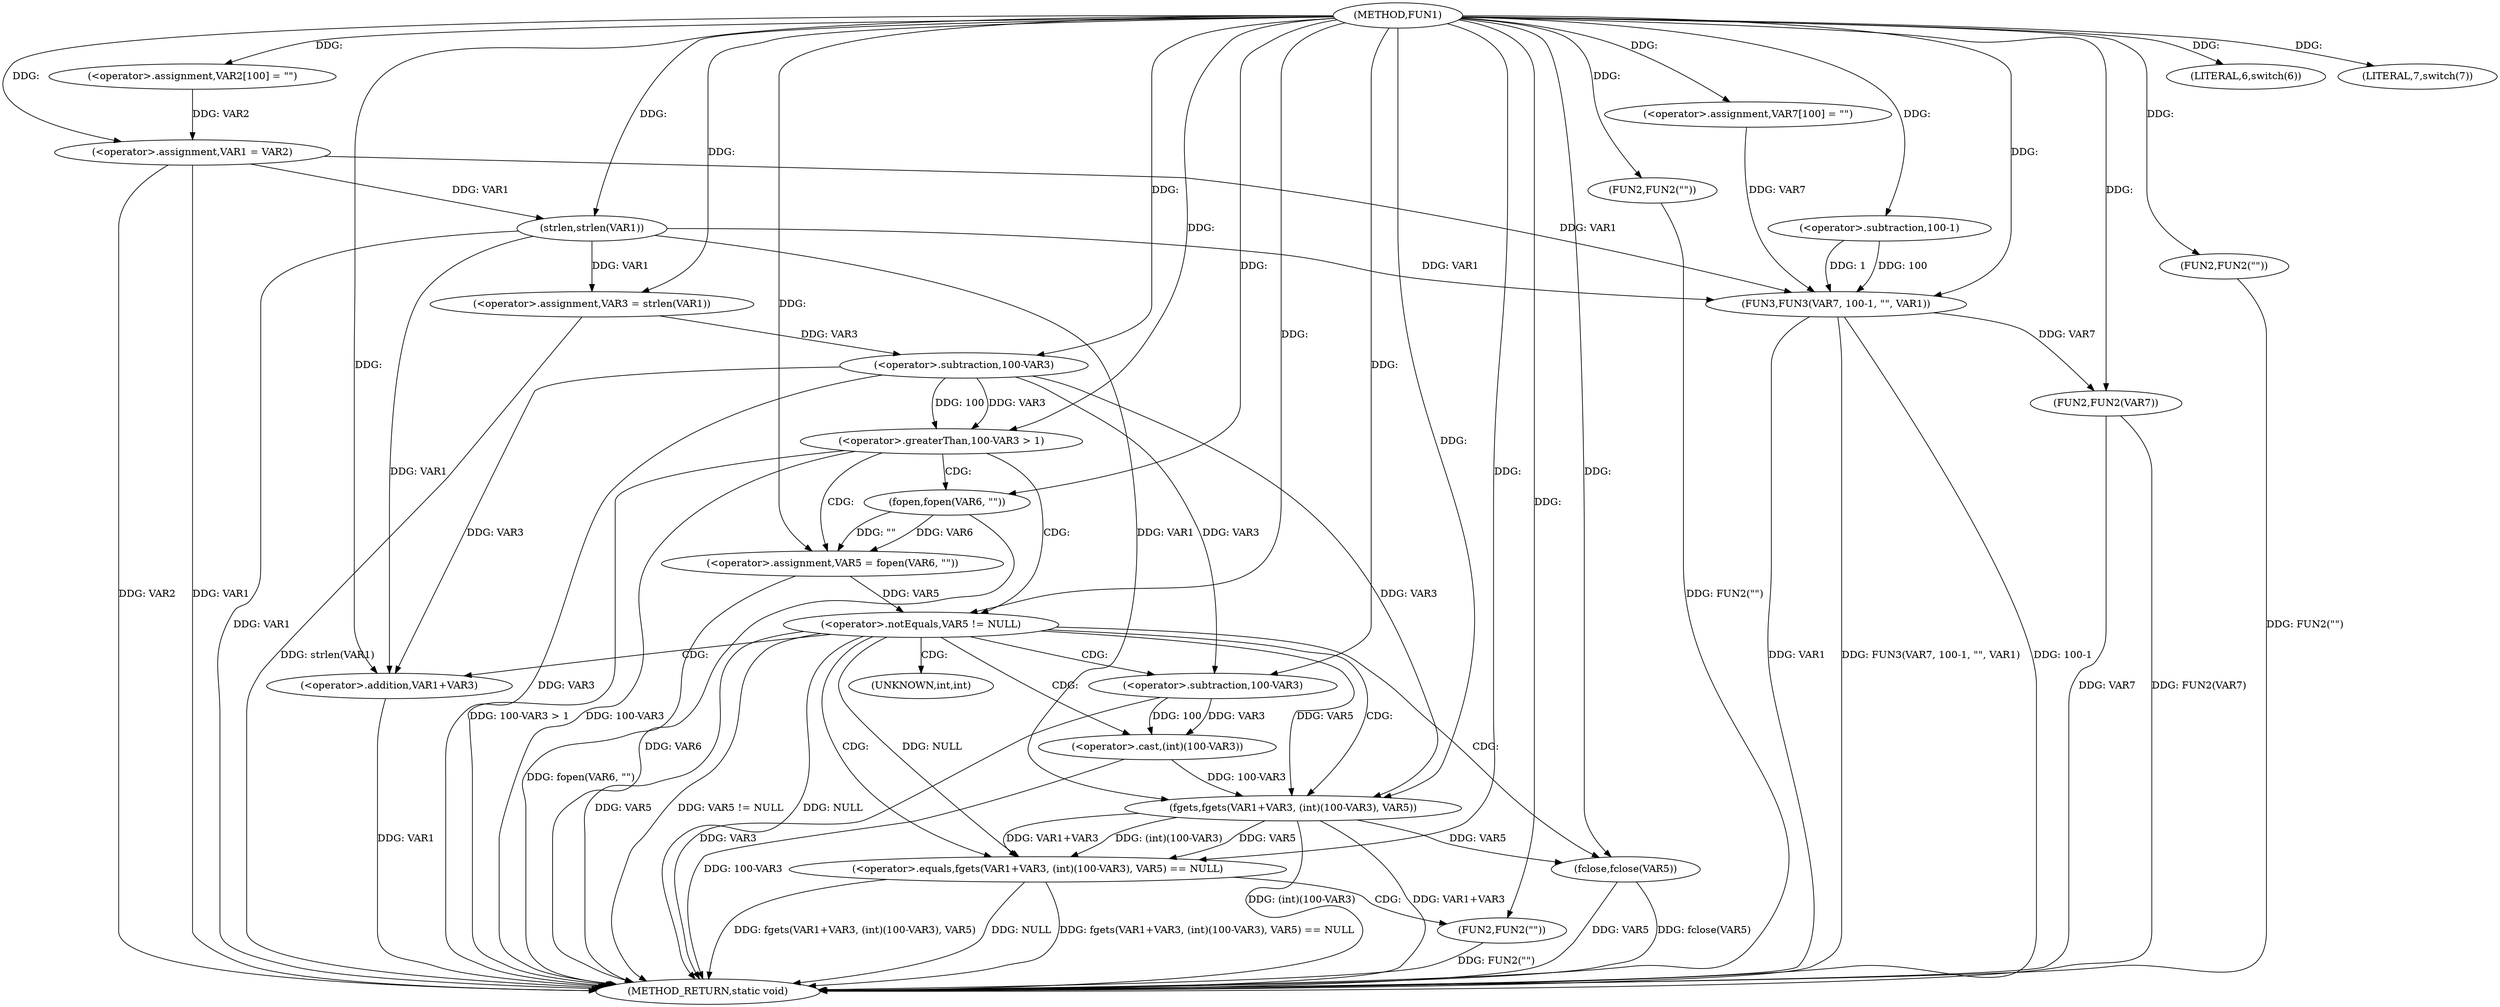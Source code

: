 digraph FUN1 {  
"1000100" [label = "(METHOD,FUN1)" ]
"1000184" [label = "(METHOD_RETURN,static void)" ]
"1000104" [label = "(<operator>.assignment,VAR2[100] = \"\")" ]
"1000107" [label = "(<operator>.assignment,VAR1 = VAR2)" ]
"1000111" [label = "(LITERAL,6,switch(6))" ]
"1000116" [label = "(<operator>.assignment,VAR3 = strlen(VAR1))" ]
"1000118" [label = "(strlen,strlen(VAR1))" ]
"1000122" [label = "(<operator>.greaterThan,100-VAR3 > 1)" ]
"1000123" [label = "(<operator>.subtraction,100-VAR3)" ]
"1000128" [label = "(<operator>.assignment,VAR5 = fopen(VAR6, \"\"))" ]
"1000130" [label = "(fopen,fopen(VAR6, \"\"))" ]
"1000134" [label = "(<operator>.notEquals,VAR5 != NULL)" ]
"1000139" [label = "(<operator>.equals,fgets(VAR1+VAR3, (int)(100-VAR3), VAR5) == NULL)" ]
"1000140" [label = "(fgets,fgets(VAR1+VAR3, (int)(100-VAR3), VAR5))" ]
"1000141" [label = "(<operator>.addition,VAR1+VAR3)" ]
"1000144" [label = "(<operator>.cast,(int)(100-VAR3))" ]
"1000146" [label = "(<operator>.subtraction,100-VAR3)" ]
"1000152" [label = "(FUN2,FUN2(\"\"))" ]
"1000154" [label = "(fclose,fclose(VAR5))" ]
"1000158" [label = "(FUN2,FUN2(\"\"))" ]
"1000162" [label = "(LITERAL,7,switch(7))" ]
"1000167" [label = "(<operator>.assignment,VAR7[100] = \"\")" ]
"1000170" [label = "(FUN3,FUN3(VAR7, 100-1, \"\", VAR1))" ]
"1000172" [label = "(<operator>.subtraction,100-1)" ]
"1000177" [label = "(FUN2,FUN2(VAR7))" ]
"1000181" [label = "(FUN2,FUN2(\"\"))" ]
"1000145" [label = "(UNKNOWN,int,int)" ]
  "1000177" -> "1000184"  [ label = "DDG: VAR7"] 
  "1000128" -> "1000184"  [ label = "DDG: fopen(VAR6, \"\")"] 
  "1000123" -> "1000184"  [ label = "DDG: VAR3"] 
  "1000107" -> "1000184"  [ label = "DDG: VAR1"] 
  "1000181" -> "1000184"  [ label = "DDG: FUN2(\"\")"] 
  "1000116" -> "1000184"  [ label = "DDG: strlen(VAR1)"] 
  "1000154" -> "1000184"  [ label = "DDG: fclose(VAR5)"] 
  "1000134" -> "1000184"  [ label = "DDG: VAR5"] 
  "1000118" -> "1000184"  [ label = "DDG: VAR1"] 
  "1000144" -> "1000184"  [ label = "DDG: 100-VAR3"] 
  "1000107" -> "1000184"  [ label = "DDG: VAR2"] 
  "1000130" -> "1000184"  [ label = "DDG: VAR6"] 
  "1000170" -> "1000184"  [ label = "DDG: 100-1"] 
  "1000141" -> "1000184"  [ label = "DDG: VAR1"] 
  "1000122" -> "1000184"  [ label = "DDG: 100-VAR3"] 
  "1000140" -> "1000184"  [ label = "DDG: VAR1+VAR3"] 
  "1000139" -> "1000184"  [ label = "DDG: fgets(VAR1+VAR3, (int)(100-VAR3), VAR5) == NULL"] 
  "1000139" -> "1000184"  [ label = "DDG: fgets(VAR1+VAR3, (int)(100-VAR3), VAR5)"] 
  "1000152" -> "1000184"  [ label = "DDG: FUN2(\"\")"] 
  "1000154" -> "1000184"  [ label = "DDG: VAR5"] 
  "1000158" -> "1000184"  [ label = "DDG: FUN2(\"\")"] 
  "1000140" -> "1000184"  [ label = "DDG: (int)(100-VAR3)"] 
  "1000134" -> "1000184"  [ label = "DDG: VAR5 != NULL"] 
  "1000146" -> "1000184"  [ label = "DDG: VAR3"] 
  "1000170" -> "1000184"  [ label = "DDG: VAR1"] 
  "1000134" -> "1000184"  [ label = "DDG: NULL"] 
  "1000122" -> "1000184"  [ label = "DDG: 100-VAR3 > 1"] 
  "1000177" -> "1000184"  [ label = "DDG: FUN2(VAR7)"] 
  "1000170" -> "1000184"  [ label = "DDG: FUN3(VAR7, 100-1, \"\", VAR1)"] 
  "1000139" -> "1000184"  [ label = "DDG: NULL"] 
  "1000100" -> "1000104"  [ label = "DDG: "] 
  "1000104" -> "1000107"  [ label = "DDG: VAR2"] 
  "1000100" -> "1000107"  [ label = "DDG: "] 
  "1000100" -> "1000111"  [ label = "DDG: "] 
  "1000118" -> "1000116"  [ label = "DDG: VAR1"] 
  "1000100" -> "1000116"  [ label = "DDG: "] 
  "1000107" -> "1000118"  [ label = "DDG: VAR1"] 
  "1000100" -> "1000118"  [ label = "DDG: "] 
  "1000123" -> "1000122"  [ label = "DDG: 100"] 
  "1000123" -> "1000122"  [ label = "DDG: VAR3"] 
  "1000100" -> "1000123"  [ label = "DDG: "] 
  "1000116" -> "1000123"  [ label = "DDG: VAR3"] 
  "1000100" -> "1000122"  [ label = "DDG: "] 
  "1000130" -> "1000128"  [ label = "DDG: VAR6"] 
  "1000130" -> "1000128"  [ label = "DDG: \"\""] 
  "1000100" -> "1000128"  [ label = "DDG: "] 
  "1000100" -> "1000130"  [ label = "DDG: "] 
  "1000128" -> "1000134"  [ label = "DDG: VAR5"] 
  "1000100" -> "1000134"  [ label = "DDG: "] 
  "1000140" -> "1000139"  [ label = "DDG: VAR1+VAR3"] 
  "1000140" -> "1000139"  [ label = "DDG: (int)(100-VAR3)"] 
  "1000140" -> "1000139"  [ label = "DDG: VAR5"] 
  "1000118" -> "1000140"  [ label = "DDG: VAR1"] 
  "1000100" -> "1000140"  [ label = "DDG: "] 
  "1000123" -> "1000140"  [ label = "DDG: VAR3"] 
  "1000118" -> "1000141"  [ label = "DDG: VAR1"] 
  "1000100" -> "1000141"  [ label = "DDG: "] 
  "1000123" -> "1000141"  [ label = "DDG: VAR3"] 
  "1000144" -> "1000140"  [ label = "DDG: 100-VAR3"] 
  "1000146" -> "1000144"  [ label = "DDG: 100"] 
  "1000146" -> "1000144"  [ label = "DDG: VAR3"] 
  "1000100" -> "1000146"  [ label = "DDG: "] 
  "1000123" -> "1000146"  [ label = "DDG: VAR3"] 
  "1000134" -> "1000140"  [ label = "DDG: VAR5"] 
  "1000134" -> "1000139"  [ label = "DDG: NULL"] 
  "1000100" -> "1000139"  [ label = "DDG: "] 
  "1000100" -> "1000152"  [ label = "DDG: "] 
  "1000140" -> "1000154"  [ label = "DDG: VAR5"] 
  "1000100" -> "1000154"  [ label = "DDG: "] 
  "1000100" -> "1000158"  [ label = "DDG: "] 
  "1000100" -> "1000162"  [ label = "DDG: "] 
  "1000100" -> "1000167"  [ label = "DDG: "] 
  "1000167" -> "1000170"  [ label = "DDG: VAR7"] 
  "1000100" -> "1000170"  [ label = "DDG: "] 
  "1000172" -> "1000170"  [ label = "DDG: 100"] 
  "1000172" -> "1000170"  [ label = "DDG: 1"] 
  "1000100" -> "1000172"  [ label = "DDG: "] 
  "1000107" -> "1000170"  [ label = "DDG: VAR1"] 
  "1000118" -> "1000170"  [ label = "DDG: VAR1"] 
  "1000170" -> "1000177"  [ label = "DDG: VAR7"] 
  "1000100" -> "1000177"  [ label = "DDG: "] 
  "1000100" -> "1000181"  [ label = "DDG: "] 
  "1000122" -> "1000128"  [ label = "CDG: "] 
  "1000122" -> "1000130"  [ label = "CDG: "] 
  "1000122" -> "1000134"  [ label = "CDG: "] 
  "1000134" -> "1000141"  [ label = "CDG: "] 
  "1000134" -> "1000139"  [ label = "CDG: "] 
  "1000134" -> "1000144"  [ label = "CDG: "] 
  "1000134" -> "1000154"  [ label = "CDG: "] 
  "1000134" -> "1000145"  [ label = "CDG: "] 
  "1000134" -> "1000146"  [ label = "CDG: "] 
  "1000134" -> "1000140"  [ label = "CDG: "] 
  "1000139" -> "1000152"  [ label = "CDG: "] 
}
